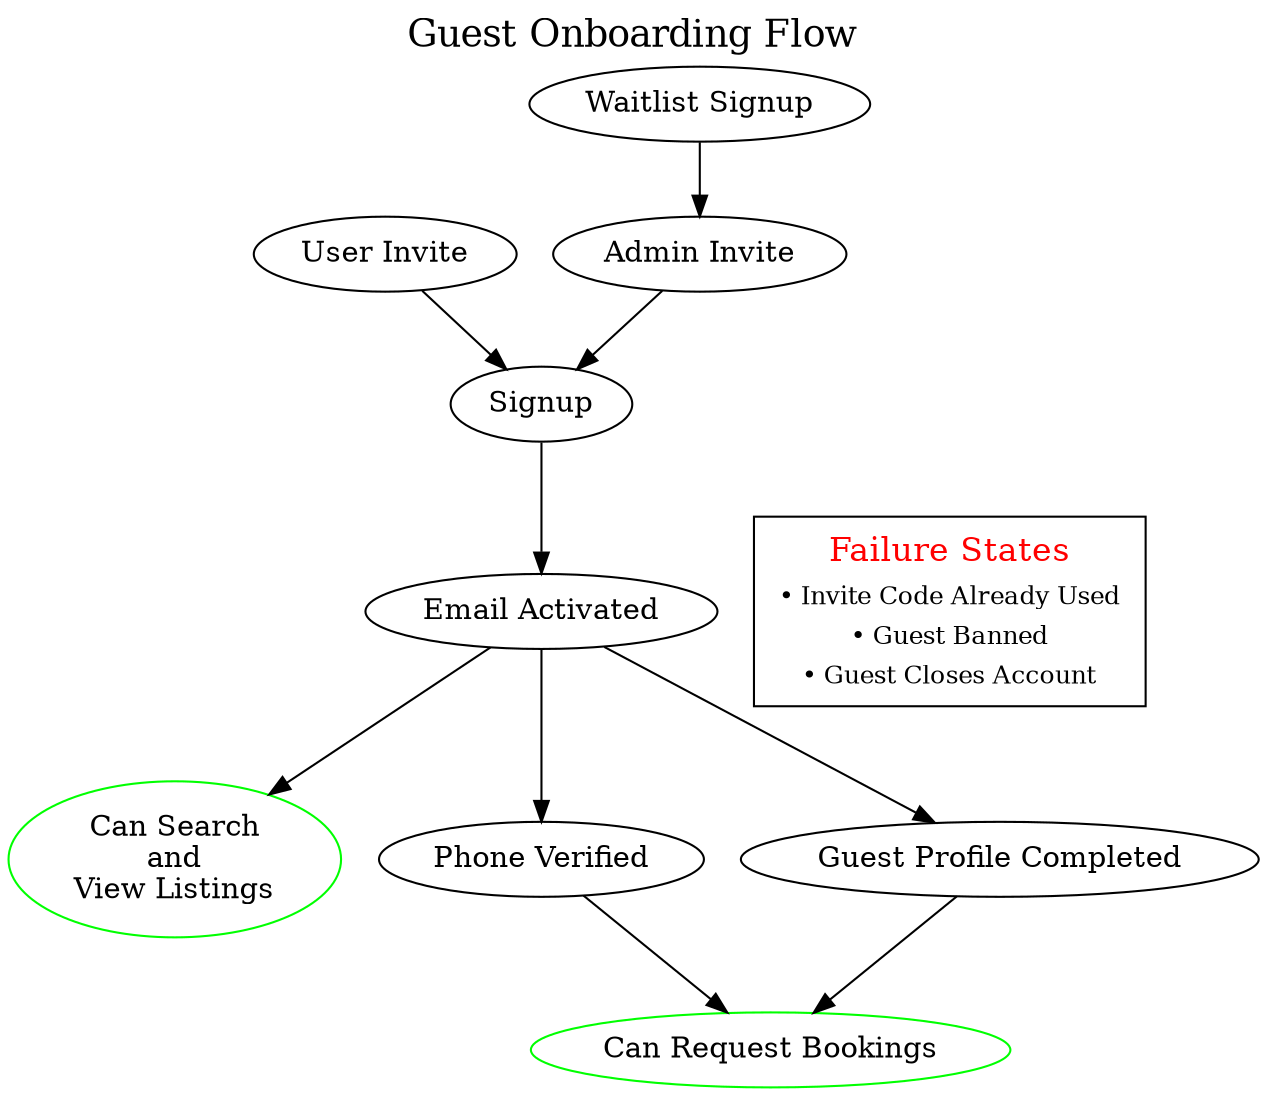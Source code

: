 // [TODO: map out asana stoof into hurr]

// NOTE: Like Airbnb, CS, and Couchers, we don’t require guests to have a profile photo [just hosts].

//////////////////////////////////////////
// Verifications and Permissions questions
//////////////////////////////////////////
//QSTN: when to allow Search (P2)
    // TODO: do some competitive analysis
    // TODO: review how verification works and what steps allowed on Couchsurfing, Couchers, and what you can do at different steps
        // Check Asana, Docs.  but it should be on Asana competitive analysis.

// TODO: age verification has to fit in here somehow
    // TODO: competitive analysis on how they verify age on diff sites. checkbox vs birthday?
// actual application: ensure they read the principles.

//TODO: indicate how long they can expect to wait between stages.
digraph unix {
    compound=true; 
    rankdir="TB"
    labelloc="t";
    newrank=true;

    label = <<FONT POINT-SIZE="18">Guest Onboarding Flow</FONT>>    
    
    user_invited [label="User Invite"]
    waitlist_signup [label="Waitlist Signup"]
    admin_invited [label="Admin Invite"]
    signup [label = "Signup"]
    email_activated [label ="Email Activated"]

    search [label="Can Search\nand\nView Listings";color=green]
    phone_verified [label = "Phone Verified"]
    profile_completed [label ="Guest Profile Completed"]
    

    waitlist_signup->admin_invited->signup
    user_invited->signup

    signup->email_activated

    email_activated->search
    email_activated->phone_verified
    email_activated->profile_completed

    profile_completed -> request_booking
    phone_verified -> request_booking
    request_booking [label="Can Request Bookings";color=green]

    {rank=same;search;phone_verified;profile_completed}

    {rank=same;email_activated;table [ shape="rectangle";label = <
    <table border="0">
       <tr><td align="text"><FONT POINT-SIZE="16" COLOR="RED">Failure States</FONT></td></tr>
       <tr><td align="text"><FONT POINT-SIZE="12">• Invite Code Already Used</FONT></td></tr>
       <tr><td align="text"><FONT POINT-SIZE="12">• Guest Banned</FONT></td></tr>
       <tr><td align="text"><FONT POINT-SIZE="12">• Guest Closes Account</FONT></td></tr>
    </table>
  > ] }

}